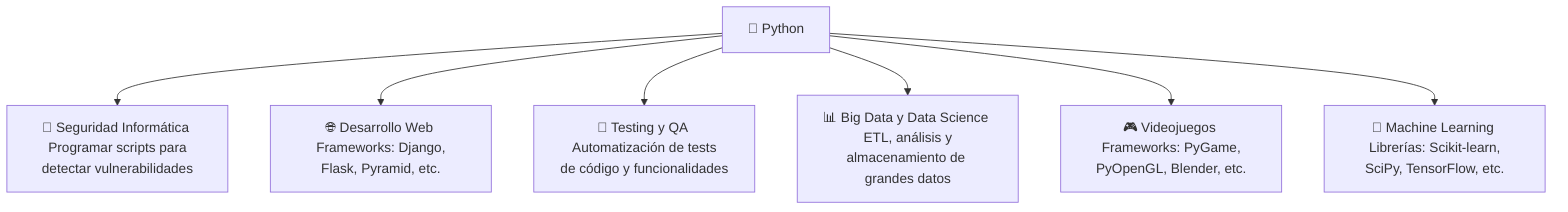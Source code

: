 graph TD
    A["🐍 Python"] 

    A --> B["🔐 Seguridad Informática <br/> Programar scripts para detectar vulnerabilidades"]
    A --> C["🌐 Desarrollo Web <br/> Frameworks: Django, Flask, Pyramid, etc."]
    A --> D["🧪 Testing y QA <br/> Automatización de tests de código y funcionalidades"]
    A --> E["📊 Big Data y Data Science <br/> ETL, análisis y almacenamiento de grandes datos"]
    A --> F["🎮 Videojuegos <br/> Frameworks: PyGame, PyOpenGL, Blender, etc."]
    A --> G["🤖 Machine Learning <br/> Librerías: Scikit-learn, SciPy, TensorFlow, etc."]